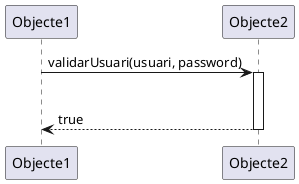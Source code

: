 @startuml
participant Objecte1 as o1
participant Objecte2 as o2

o1 -> o2 : validarUsuari(usuari, password)
activate o2
' Per allargar la línia usem |||
|||
o2 --> o1 : true
deactivate o2
@enduml